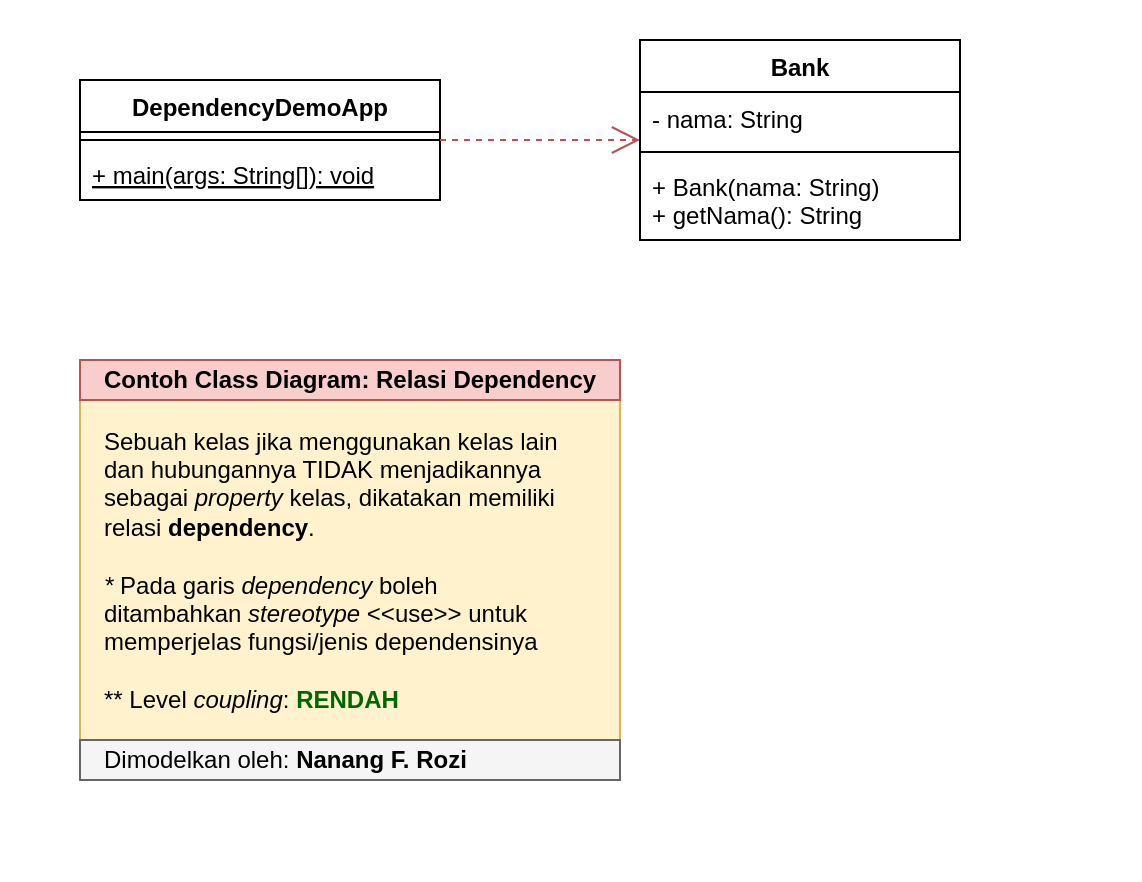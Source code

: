 <mxfile version="13.6.6" type="github"><diagram id="kqsG2gjQed-Nlaoivu4A" name="Page-1"><mxGraphModel dx="723" dy="366" grid="1" gridSize="10" guides="1" tooltips="1" connect="1" arrows="1" fold="1" page="1" pageScale="1" pageWidth="827" pageHeight="1169" math="0" shadow="0"><root><mxCell id="0"/><mxCell id="1" parent="0"/><mxCell id="d2Ev9oEfa1R5GT7iq97q-20" value="" style="rounded=0;whiteSpace=wrap;html=1;fontColor=none;strokeColor=none;fillColor=none;" vertex="1" parent="1"><mxGeometry x="40" y="40" width="570" height="440" as="geometry"/></mxCell><mxCell id="d2Ev9oEfa1R5GT7iq97q-1" value="DependencyDemoApp" style="swimlane;fontStyle=1;align=center;verticalAlign=top;childLayout=stackLayout;horizontal=1;startSize=26;horizontalStack=0;resizeParent=1;resizeParentMax=0;resizeLast=0;collapsible=1;marginBottom=0;" vertex="1" parent="1"><mxGeometry x="80" y="80" width="180" height="60" as="geometry"/></mxCell><mxCell id="d2Ev9oEfa1R5GT7iq97q-3" value="" style="line;strokeWidth=1;fillColor=none;align=left;verticalAlign=middle;spacingTop=-1;spacingLeft=3;spacingRight=3;rotatable=0;labelPosition=right;points=[];portConstraint=eastwest;" vertex="1" parent="d2Ev9oEfa1R5GT7iq97q-1"><mxGeometry y="26" width="180" height="8" as="geometry"/></mxCell><mxCell id="d2Ev9oEfa1R5GT7iq97q-4" value="+ main(args: String[]): void" style="text;strokeColor=none;fillColor=none;align=left;verticalAlign=top;spacingLeft=4;spacingRight=4;overflow=hidden;rotatable=0;points=[[0,0.5],[1,0.5]];portConstraint=eastwest;fontStyle=4" vertex="1" parent="d2Ev9oEfa1R5GT7iq97q-1"><mxGeometry y="34" width="180" height="26" as="geometry"/></mxCell><mxCell id="d2Ev9oEfa1R5GT7iq97q-10" value="" style="rounded=0;whiteSpace=wrap;html=1;fillColor=#fff2cc;strokeColor=#d6b656;" vertex="1" parent="1"><mxGeometry x="80" y="240" width="270" height="170" as="geometry"/></mxCell><mxCell id="d2Ev9oEfa1R5GT7iq97q-14" value="Sebuah kelas jika menggunakan kelas lain dan hubungannya TIDAK menjadikannya sebagai&amp;nbsp;&lt;i&gt;property &lt;/i&gt;kelas, dikatakan memiliki relasi &lt;b&gt;dependency&lt;/b&gt;.&lt;br&gt;&lt;br&gt;&lt;i&gt;* &lt;/i&gt;Pada garis &lt;i&gt;dependency&lt;/i&gt; boleh ditambahkan&amp;nbsp;&lt;i&gt;stereotype &lt;/i&gt;&amp;lt;&amp;lt;use&amp;gt;&amp;gt; untuk memperjelas fungsi/jenis dependensinya&lt;br&gt;&lt;br&gt;** Level &lt;i&gt;coupling&lt;/i&gt;: &lt;font color=&quot;#006600&quot;&gt;&lt;b&gt;RENDAH&lt;/b&gt;&lt;/font&gt;" style="text;html=1;fillColor=none;align=left;verticalAlign=middle;whiteSpace=wrap;rounded=0;" vertex="1" parent="1"><mxGeometry x="90" y="240" width="250" height="170" as="geometry"/></mxCell><mxCell id="d2Ev9oEfa1R5GT7iq97q-16" value="" style="group" vertex="1" connectable="0" parent="1"><mxGeometry x="80" y="220" width="270" height="20" as="geometry"/></mxCell><mxCell id="d2Ev9oEfa1R5GT7iq97q-11" value="" style="rounded=0;whiteSpace=wrap;html=1;fillColor=#f8cecc;strokeColor=#b85450;" vertex="1" parent="d2Ev9oEfa1R5GT7iq97q-16"><mxGeometry width="270" height="20" as="geometry"/></mxCell><mxCell id="d2Ev9oEfa1R5GT7iq97q-13" value="&lt;b&gt;Contoh Class Diagram: Relasi Dependency&lt;/b&gt;" style="text;html=1;strokeColor=none;fillColor=none;align=left;verticalAlign=middle;whiteSpace=wrap;rounded=0;" vertex="1" parent="d2Ev9oEfa1R5GT7iq97q-16"><mxGeometry x="10" width="250" height="20" as="geometry"/></mxCell><mxCell id="d2Ev9oEfa1R5GT7iq97q-17" value="" style="group" vertex="1" connectable="0" parent="1"><mxGeometry x="80" y="410" width="270" height="20" as="geometry"/></mxCell><mxCell id="d2Ev9oEfa1R5GT7iq97q-12" value="" style="rounded=0;whiteSpace=wrap;html=1;fillColor=#f5f5f5;strokeColor=#666666;fontColor=#333333;" vertex="1" parent="d2Ev9oEfa1R5GT7iq97q-17"><mxGeometry width="270" height="20" as="geometry"/></mxCell><mxCell id="d2Ev9oEfa1R5GT7iq97q-9" value="Dimodelkan oleh: &lt;b&gt;Nanang F. Rozi&lt;/b&gt;" style="text;html=1;strokeColor=none;fillColor=none;align=left;verticalAlign=middle;whiteSpace=wrap;rounded=0;" vertex="1" parent="d2Ev9oEfa1R5GT7iq97q-17"><mxGeometry x="10" width="250" height="20" as="geometry"/></mxCell><mxCell id="d2Ev9oEfa1R5GT7iq97q-18" value="Use" style="endArrow=open;endSize=12;dashed=1;html=1;labelPosition=left;verticalLabelPosition=top;align=right;verticalAlign=bottom;noLabel=1;fontColor=none;fillColor=#f8cecc;strokeColor=#b85450;" edge="1" parent="1" source="d2Ev9oEfa1R5GT7iq97q-1" target="d2Ev9oEfa1R5GT7iq97q-5"><mxGeometry width="160" relative="1" as="geometry"><mxPoint x="290" y="280" as="sourcePoint"/><mxPoint x="450" y="280" as="targetPoint"/></mxGeometry></mxCell><mxCell id="d2Ev9oEfa1R5GT7iq97q-5" value="Bank" style="swimlane;fontStyle=1;align=center;verticalAlign=top;childLayout=stackLayout;horizontal=1;startSize=26;horizontalStack=0;resizeParent=1;resizeParentMax=0;resizeLast=0;collapsible=1;marginBottom=0;" vertex="1" parent="1"><mxGeometry x="360" y="60" width="160" height="100" as="geometry"/></mxCell><mxCell id="d2Ev9oEfa1R5GT7iq97q-6" value="- nama: String" style="text;strokeColor=none;fillColor=none;align=left;verticalAlign=top;spacingLeft=4;spacingRight=4;overflow=hidden;rotatable=0;points=[[0,0.5],[1,0.5]];portConstraint=eastwest;" vertex="1" parent="d2Ev9oEfa1R5GT7iq97q-5"><mxGeometry y="26" width="160" height="26" as="geometry"/></mxCell><mxCell id="d2Ev9oEfa1R5GT7iq97q-7" value="" style="line;strokeWidth=1;fillColor=none;align=left;verticalAlign=middle;spacingTop=-1;spacingLeft=3;spacingRight=3;rotatable=0;labelPosition=right;points=[];portConstraint=eastwest;" vertex="1" parent="d2Ev9oEfa1R5GT7iq97q-5"><mxGeometry y="52" width="160" height="8" as="geometry"/></mxCell><mxCell id="d2Ev9oEfa1R5GT7iq97q-8" value="+ Bank(nama: String)&#10;+ getNama(): String" style="text;strokeColor=none;fillColor=none;align=left;verticalAlign=top;spacingLeft=4;spacingRight=4;overflow=hidden;rotatable=0;points=[[0,0.5],[1,0.5]];portConstraint=eastwest;" vertex="1" parent="d2Ev9oEfa1R5GT7iq97q-5"><mxGeometry y="60" width="160" height="40" as="geometry"/></mxCell></root></mxGraphModel></diagram></mxfile>